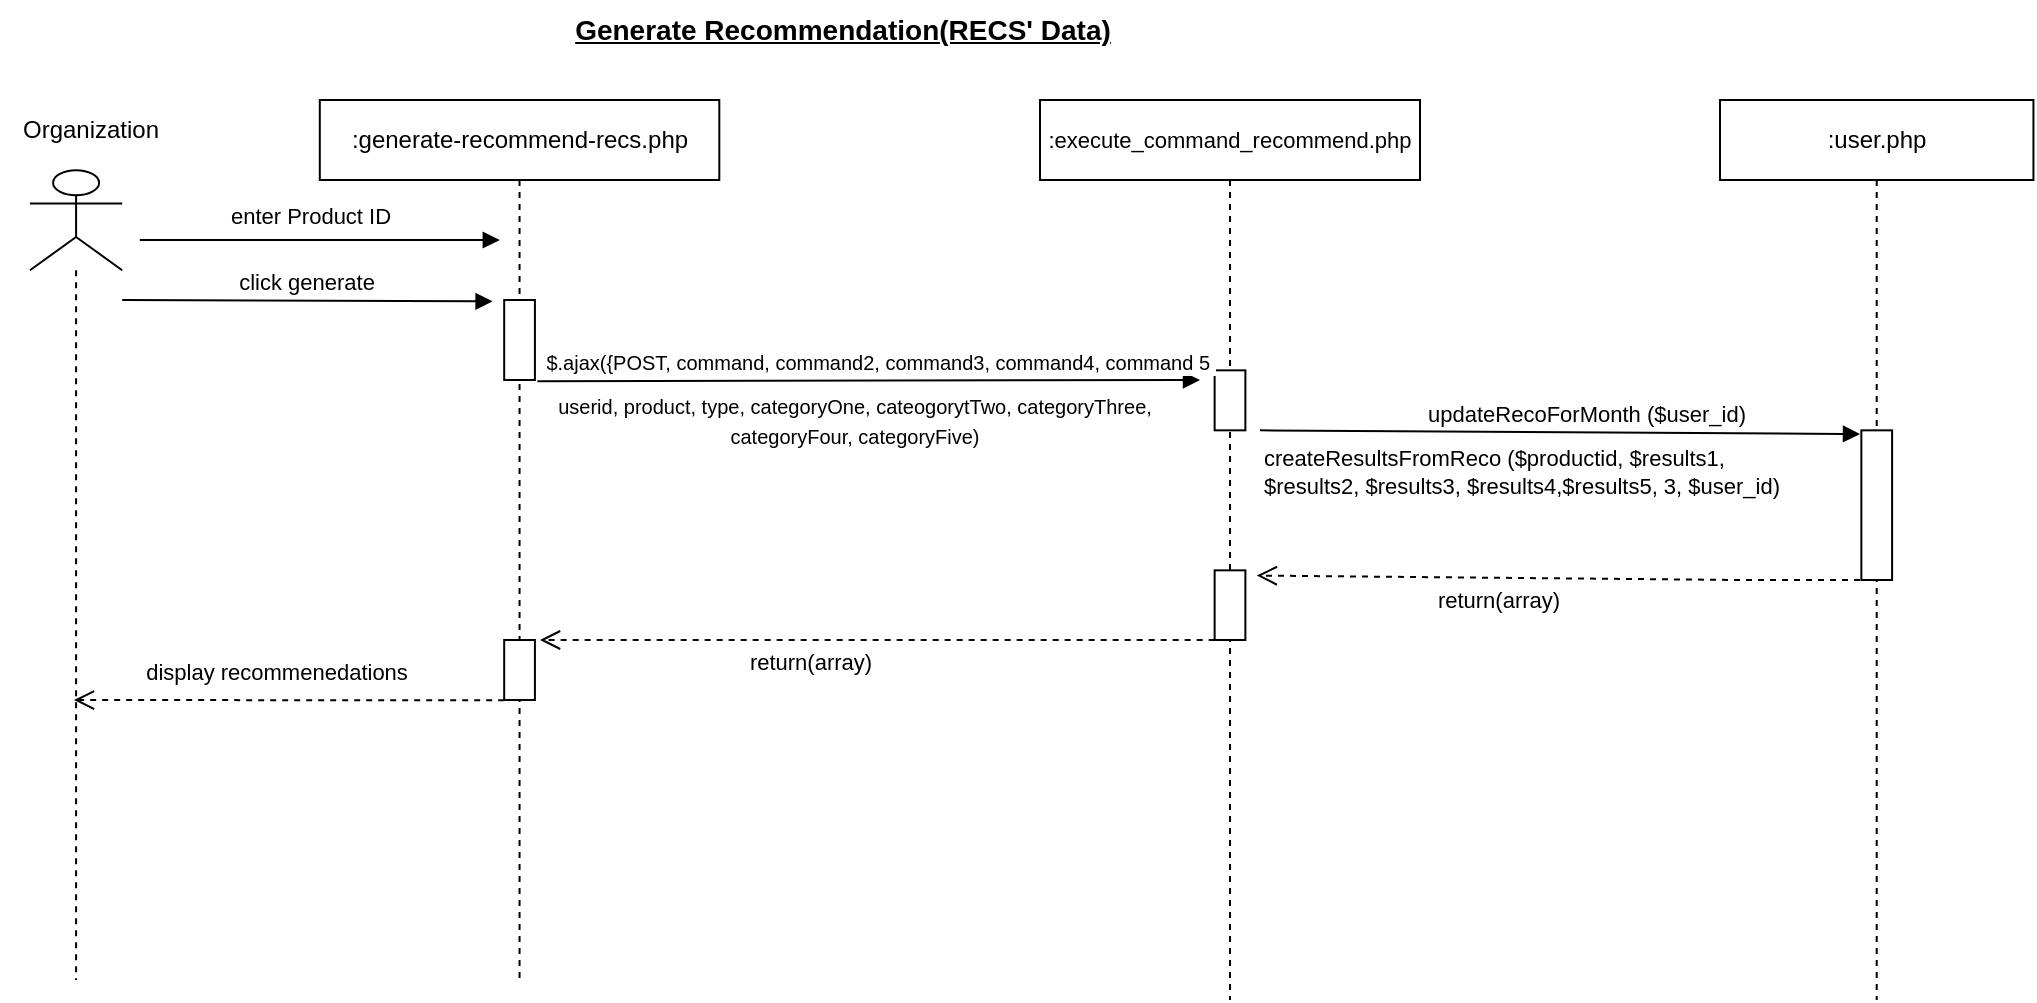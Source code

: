 <mxfile version="21.2.8" type="device">
  <diagram id="p1WFtV5cTaJLbCV86L4F" name="Page-1">
    <mxGraphModel dx="1276" dy="614" grid="1" gridSize="10" guides="1" tooltips="1" connect="1" arrows="1" fold="1" page="1" pageScale="1" pageWidth="1169" pageHeight="827" math="0" shadow="0">
      <root>
        <mxCell id="0" />
        <mxCell id="1" parent="0" />
        <mxCell id="Lrtluq5l5MD6FJIpUNIz-151" value=":user.php" style="shape=umlLifeline;perimeter=lifelinePerimeter;whiteSpace=wrap;html=1;container=0;collapsible=0;recursiveResize=0;outlineConnect=0;" parent="1" vertex="1">
          <mxGeometry x="990" y="140" width="156.72" height="450" as="geometry" />
        </mxCell>
        <mxCell id="Lrtluq5l5MD6FJIpUNIz-152" value="enter Product ID" style="html=1;verticalAlign=bottom;endArrow=block;rounded=0;elbow=vertical;" parent="1" edge="1">
          <mxGeometry x="-0.056" y="3" width="80" relative="1" as="geometry">
            <mxPoint x="199.9" y="210" as="sourcePoint" />
            <mxPoint x="379.9" y="210" as="targetPoint" />
            <mxPoint as="offset" />
          </mxGeometry>
        </mxCell>
        <mxCell id="Lrtluq5l5MD6FJIpUNIz-153" value="" style="shape=umlLifeline;participant=umlActor;perimeter=lifelinePerimeter;whiteSpace=wrap;html=1;container=0;collapsible=0;recursiveResize=0;verticalAlign=top;spacingTop=36;outlineConnect=0;fontFamily=Helvetica;fontSize=12;fontColor=default;align=center;strokeColor=default;fillColor=default;size=50;" parent="1" vertex="1">
          <mxGeometry x="145" y="175.14" width="46.09" height="404.86" as="geometry" />
        </mxCell>
        <mxCell id="Lrtluq5l5MD6FJIpUNIz-154" value="Organization" style="text;html=1;align=center;verticalAlign=middle;resizable=1;points=[];autosize=1;strokeColor=none;fillColor=none;container=0;movable=1;rotatable=1;deletable=1;editable=1;connectable=1;locked=0;" parent="1" vertex="1">
          <mxGeometry x="130" y="140" width="90" height="30" as="geometry" />
        </mxCell>
        <mxCell id="Lrtluq5l5MD6FJIpUNIz-155" value=":generate-recommend-recs.php" style="shape=umlLifeline;perimeter=lifelinePerimeter;whiteSpace=wrap;html=1;container=0;collapsible=0;recursiveResize=0;outlineConnect=0;" parent="1" vertex="1">
          <mxGeometry x="289.9" y="140" width="199.75" height="440" as="geometry" />
        </mxCell>
        <mxCell id="Lrtluq5l5MD6FJIpUNIz-156" value="" style="html=1;points=[];perimeter=orthogonalPerimeter;container=0;" parent="1" vertex="1">
          <mxGeometry x="382.09" y="410" width="15.37" height="30" as="geometry" />
        </mxCell>
        <mxCell id="Lrtluq5l5MD6FJIpUNIz-158" value="" style="html=1;points=[];perimeter=orthogonalPerimeter;container=0;" parent="1" vertex="1">
          <mxGeometry x="382.09" y="240" width="15.37" height="40" as="geometry" />
        </mxCell>
        <mxCell id="Lrtluq5l5MD6FJIpUNIz-160" value="&lt;font style=&quot;font-size: 11px;&quot;&gt;:execute_command_recommend.php&lt;/font&gt;" style="shape=umlLifeline;perimeter=lifelinePerimeter;whiteSpace=wrap;html=1;container=0;collapsible=0;recursiveResize=0;outlineConnect=0;" parent="1" vertex="1">
          <mxGeometry x="650" y="140" width="190" height="450" as="geometry" />
        </mxCell>
        <mxCell id="Lrtluq5l5MD6FJIpUNIz-161" value="&lt;font style=&quot;font-size: 14px;&quot;&gt;&lt;b&gt;&lt;u&gt;Generate Recommendation(RECS&#39; Data)&lt;/u&gt;&lt;/b&gt;&lt;/font&gt;" style="text;html=1;align=center;verticalAlign=middle;resizable=0;points=[];autosize=1;strokeColor=none;fillColor=none;" parent="1" vertex="1">
          <mxGeometry x="405.56" y="90" width="290" height="30" as="geometry" />
        </mxCell>
        <mxCell id="Lrtluq5l5MD6FJIpUNIz-163" value="" style="html=1;points=[];perimeter=orthogonalPerimeter;container=0;" parent="1" vertex="1">
          <mxGeometry x="737.32" y="275.17" width="15.37" height="30" as="geometry" />
        </mxCell>
        <mxCell id="Lrtluq5l5MD6FJIpUNIz-165" value="click generate" style="html=1;verticalAlign=bottom;endArrow=block;rounded=0;elbow=vertical;entryX=-0.377;entryY=0.017;entryDx=0;entryDy=0;entryPerimeter=0;" parent="1" target="Lrtluq5l5MD6FJIpUNIz-158" edge="1">
          <mxGeometry x="-0.012" width="80" relative="1" as="geometry">
            <mxPoint x="191.09" y="240" as="sourcePoint" />
            <mxPoint x="373.28" y="240" as="targetPoint" />
            <mxPoint as="offset" />
          </mxGeometry>
        </mxCell>
        <mxCell id="Lrtluq5l5MD6FJIpUNIz-169" value="" style="html=1;points=[];perimeter=orthogonalPerimeter;container=0;" parent="1" vertex="1">
          <mxGeometry x="737.32" y="375.17" width="15.37" height="34.83" as="geometry" />
        </mxCell>
        <mxCell id="Lrtluq5l5MD6FJIpUNIz-172" value="" style="html=1;points=[];perimeter=orthogonalPerimeter;container=0;" parent="1" vertex="1">
          <mxGeometry x="1060.68" y="305.17" width="15.37" height="74.83" as="geometry" />
        </mxCell>
        <mxCell id="LUFxXE5ldGn6Un585CN7-3" value="&lt;font style=&quot;font-size: 10px;&quot;&gt;$.ajax({POST, command, command2, command3,&amp;nbsp;command4, command 5&amp;nbsp;&lt;/font&gt;" style="html=1;verticalAlign=bottom;endArrow=block;rounded=0;elbow=vertical;exitX=1.081;exitY=1.015;exitDx=0;exitDy=0;exitPerimeter=0;" edge="1" parent="1" source="Lrtluq5l5MD6FJIpUNIz-158">
          <mxGeometry x="0.034" width="80" relative="1" as="geometry">
            <mxPoint x="420" y="280" as="sourcePoint" />
            <mxPoint x="730" y="280" as="targetPoint" />
            <mxPoint as="offset" />
          </mxGeometry>
        </mxCell>
        <mxCell id="LUFxXE5ldGn6Un585CN7-5" value="updateRecoForMonth ($user_id)" style="html=1;verticalAlign=bottom;endArrow=block;rounded=0;exitX=0;exitY=0;exitDx=0;exitDy=0;" edge="1" parent="1" source="LUFxXE5ldGn6Un585CN7-17">
          <mxGeometry x="0.087" width="80" relative="1" as="geometry">
            <mxPoint x="670" y="310" as="sourcePoint" />
            <mxPoint x="1060" y="307" as="targetPoint" />
            <mxPoint as="offset" />
          </mxGeometry>
        </mxCell>
        <mxCell id="LUFxXE5ldGn6Un585CN7-9" value="return(array)" style="html=1;verticalAlign=bottom;endArrow=open;dashed=1;endSize=8;rounded=0;elbow=vertical;entryX=1.372;entryY=0.075;entryDx=0;entryDy=0;entryPerimeter=0;" edge="1" parent="1" target="Lrtluq5l5MD6FJIpUNIz-169">
          <mxGeometry x="0.2" y="20" relative="1" as="geometry">
            <mxPoint x="1060" y="380" as="sourcePoint" />
            <mxPoint x="800" y="370" as="targetPoint" />
            <mxPoint as="offset" />
            <Array as="points">
              <mxPoint x="1000" y="380" />
            </Array>
          </mxGeometry>
        </mxCell>
        <mxCell id="LUFxXE5ldGn6Un585CN7-12" value="display recommenedations" style="html=1;verticalAlign=bottom;endArrow=open;dashed=1;endSize=8;rounded=0;elbow=vertical;" edge="1" parent="1">
          <mxGeometry x="0.058" y="-5" relative="1" as="geometry">
            <mxPoint x="382.09" y="440.17" as="sourcePoint" />
            <mxPoint x="166.99" y="440" as="targetPoint" />
            <mxPoint as="offset" />
            <Array as="points" />
          </mxGeometry>
        </mxCell>
        <mxCell id="LUFxXE5ldGn6Un585CN7-13" value="&lt;font style=&quot;font-size: 10px;&quot;&gt;userid, product, type, categoryOne, cateogorytTwo, categoryThree,&lt;br&gt;categoryFour, categoryFive)&lt;br&gt;&lt;/font&gt;" style="text;html=1;align=center;verticalAlign=middle;resizable=0;points=[];autosize=1;strokeColor=none;fillColor=none;" vertex="1" parent="1">
          <mxGeometry x="397.46" y="280" width="320" height="40" as="geometry" />
        </mxCell>
        <mxCell id="LUFxXE5ldGn6Un585CN7-17" value="&lt;font style=&quot;font-size: 11px;&quot;&gt;createResultsFromReco ($productid, $results1, $results2, $results3, $results4,$results5, 3, $user_id)&lt;/font&gt;" style="text;whiteSpace=wrap;html=1;" vertex="1" parent="1">
          <mxGeometry x="760" y="305.17" width="270" height="50" as="geometry" />
        </mxCell>
        <mxCell id="LUFxXE5ldGn6Un585CN7-19" value="return(array)" style="html=1;verticalAlign=bottom;endArrow=open;dashed=1;endSize=8;rounded=0;elbow=vertical;" edge="1" parent="1">
          <mxGeometry x="0.2" y="20" relative="1" as="geometry">
            <mxPoint x="737.32" y="410" as="sourcePoint" />
            <mxPoint x="400" y="410" as="targetPoint" />
            <mxPoint as="offset" />
            <Array as="points">
              <mxPoint x="681.41" y="410" />
            </Array>
          </mxGeometry>
        </mxCell>
      </root>
    </mxGraphModel>
  </diagram>
</mxfile>
